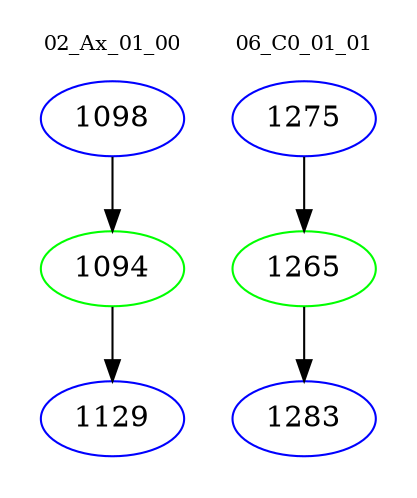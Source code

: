 digraph{
subgraph cluster_0 {
color = white
label = "02_Ax_01_00";
fontsize=10;
T0_1098 [label="1098", color="blue"]
T0_1098 -> T0_1094 [color="black"]
T0_1094 [label="1094", color="green"]
T0_1094 -> T0_1129 [color="black"]
T0_1129 [label="1129", color="blue"]
}
subgraph cluster_1 {
color = white
label = "06_C0_01_01";
fontsize=10;
T1_1275 [label="1275", color="blue"]
T1_1275 -> T1_1265 [color="black"]
T1_1265 [label="1265", color="green"]
T1_1265 -> T1_1283 [color="black"]
T1_1283 [label="1283", color="blue"]
}
}
